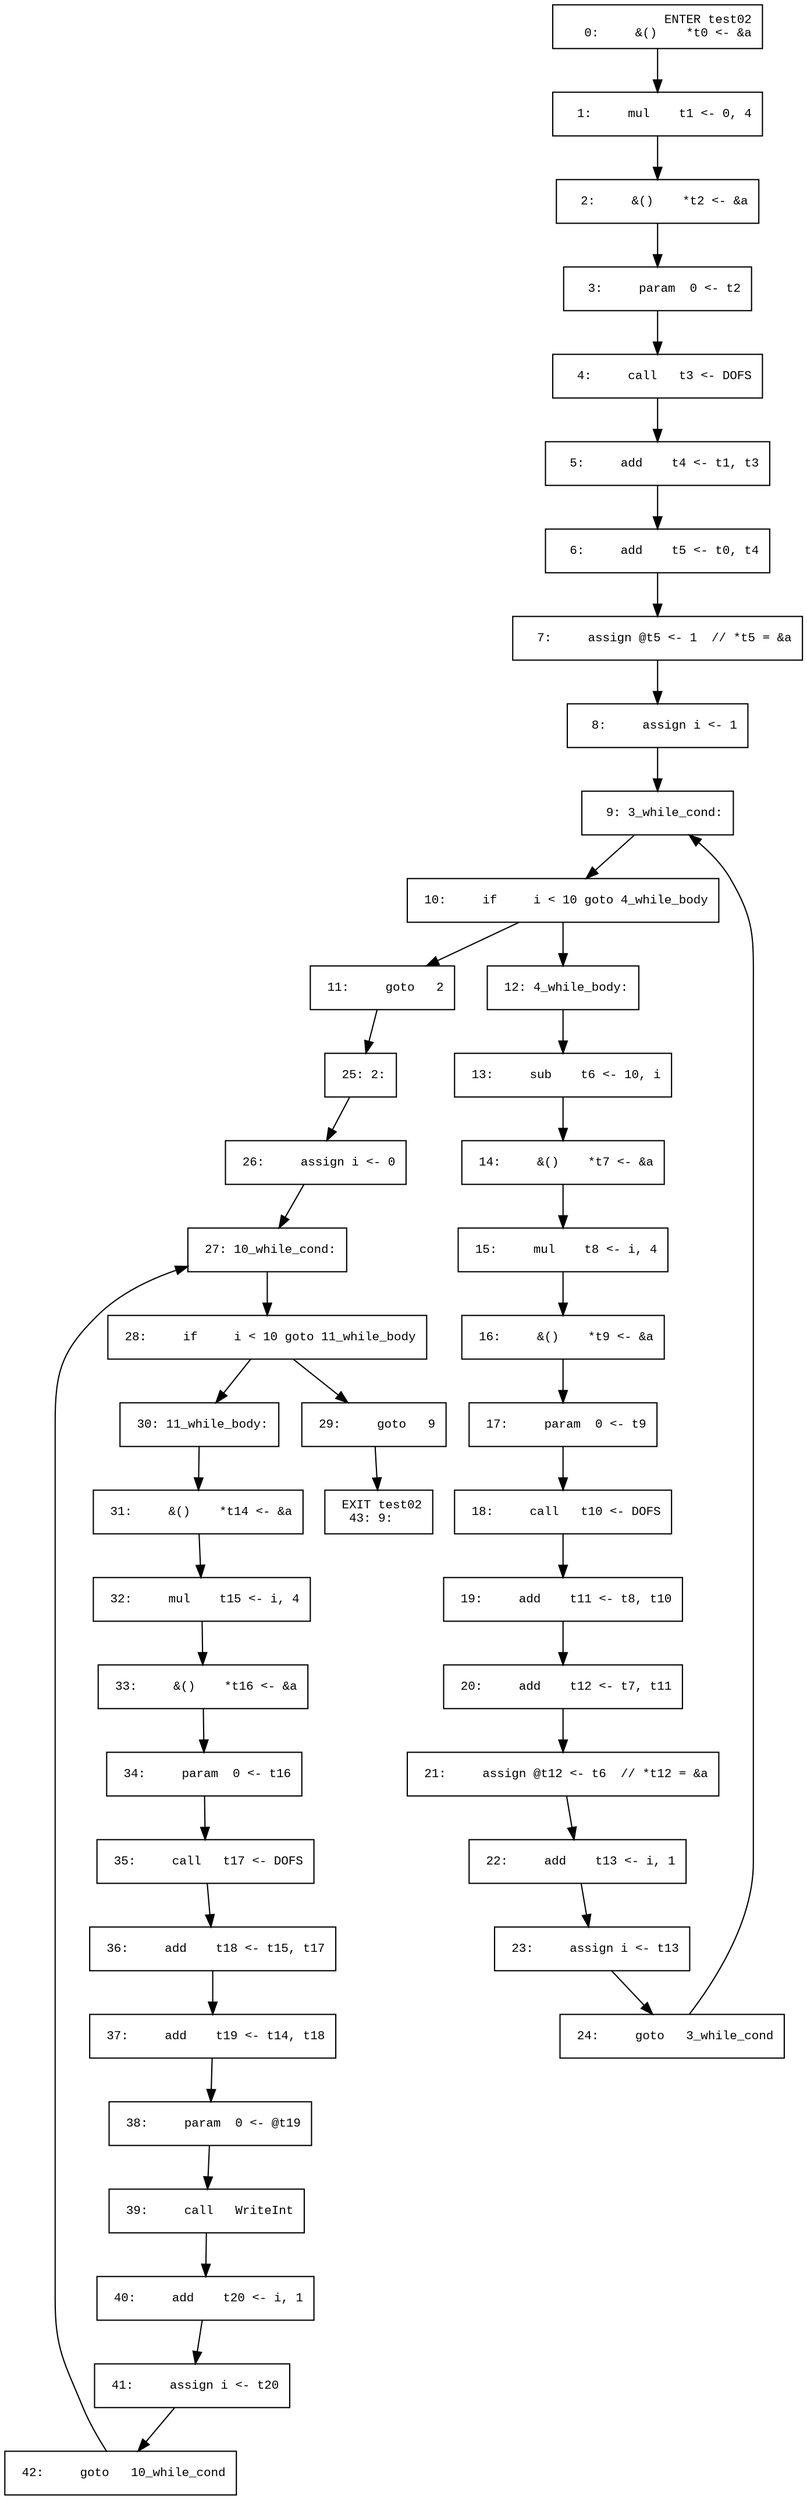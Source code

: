 digraph CfgInterProc {
  graph [fontname="Times New Roman",fontsize=10];
  node  [fontname="Courier New",fontsize=10];
  edge  [fontname="Times New Roman",fontsize=10];
// scope 'test02'
node0 [label=" ENTER test02\r   0:     &()    *t0 <- &a\l",shape=box];
node0 -> node1;
node1 [label="  1:     mul    t1 <- 0, 4\l",shape=box];
node1 -> node2;
node2 [label="  2:     &()    *t2 <- &a\l",shape=box];
node2 -> node3;
node3 [label="  3:     param  0 <- t2\l",shape=box];
node3 -> node4;
node4 [label="  4:     call   t3 <- DOFS\l",shape=box];
node4 -> node5;
node5 [label="  5:     add    t4 <- t1, t3\l",shape=box];
node5 -> node6;
node6 [label="  6:     add    t5 <- t0, t4\l",shape=box];
node6 -> node7;
node7 [label="  7:     assign @t5 <- 1  // *t5 = &a\l",shape=box];
node7 -> node8;
node8 [label="  8:     assign i <- 1\l",shape=box];
node8 -> node9;
node9 [label="  9: 3_while_cond:\l",shape=box];
node9 -> node10;
node10 [label=" 10:     if     i < 10 goto 4_while_body\l",shape=box];
node10 -> node12;
node10 -> node11;
node11 [label=" 11:     goto   2\l",shape=box];
node11 -> node25;
node12 [label=" 12: 4_while_body:\l",shape=box];
node12 -> node13;
node13 [label=" 13:     sub    t6 <- 10, i\l",shape=box];
node13 -> node14;
node14 [label=" 14:     &()    *t7 <- &a\l",shape=box];
node14 -> node15;
node15 [label=" 15:     mul    t8 <- i, 4\l",shape=box];
node15 -> node16;
node16 [label=" 16:     &()    *t9 <- &a\l",shape=box];
node16 -> node17;
node17 [label=" 17:     param  0 <- t9\l",shape=box];
node17 -> node18;
node18 [label=" 18:     call   t10 <- DOFS\l",shape=box];
node18 -> node19;
node19 [label=" 19:     add    t11 <- t8, t10\l",shape=box];
node19 -> node20;
node20 [label=" 20:     add    t12 <- t7, t11\l",shape=box];
node20 -> node21;
node21 [label=" 21:     assign @t12 <- t6  // *t12 = &a\l",shape=box];
node21 -> node22;
node22 [label=" 22:     add    t13 <- i, 1\l",shape=box];
node22 -> node23;
node23 [label=" 23:     assign i <- t13\l",shape=box];
node23 -> node24;
node24 [label=" 24:     goto   3_while_cond\l",shape=box];
node24 -> node9;
node25 [label=" 25: 2:\l",shape=box];
node25 -> node26;
node26 [label=" 26:     assign i <- 0\l",shape=box];
node26 -> node27;
node27 [label=" 27: 10_while_cond:\l",shape=box];
node27 -> node28;
node28 [label=" 28:     if     i < 10 goto 11_while_body\l",shape=box];
node28 -> node30;
node28 -> node29;
node29 [label=" 29:     goto   9\l",shape=box];
node29 -> node43;
node30 [label=" 30: 11_while_body:\l",shape=box];
node30 -> node31;
node31 [label=" 31:     &()    *t14 <- &a\l",shape=box];
node31 -> node32;
node32 [label=" 32:     mul    t15 <- i, 4\l",shape=box];
node32 -> node33;
node33 [label=" 33:     &()    *t16 <- &a\l",shape=box];
node33 -> node34;
node34 [label=" 34:     param  0 <- t16\l",shape=box];
node34 -> node35;
node35 [label=" 35:     call   t17 <- DOFS\l",shape=box];
node35 -> node36;
node36 [label=" 36:     add    t18 <- t15, t17\l",shape=box];
node36 -> node37;
node37 [label=" 37:     add    t19 <- t14, t18\l",shape=box];
node37 -> node38;
node38 [label=" 38:     param  0 <- @t19\l",shape=box];
node38 -> node39;
node39 [label=" 39:     call   WriteInt\l",shape=box];
node39 -> node40;
node40 [label=" 40:     add    t20 <- i, 1\l",shape=box];
node40 -> node41;
node41 [label=" 41:     assign i <- t20\l",shape=box];
node41 -> node42;
node42 [label=" 42:     goto   10_while_cond\l",shape=box];
node42 -> node27;
node43 [label=" EXIT test02\r  43: 9:\l",shape=box];
}

